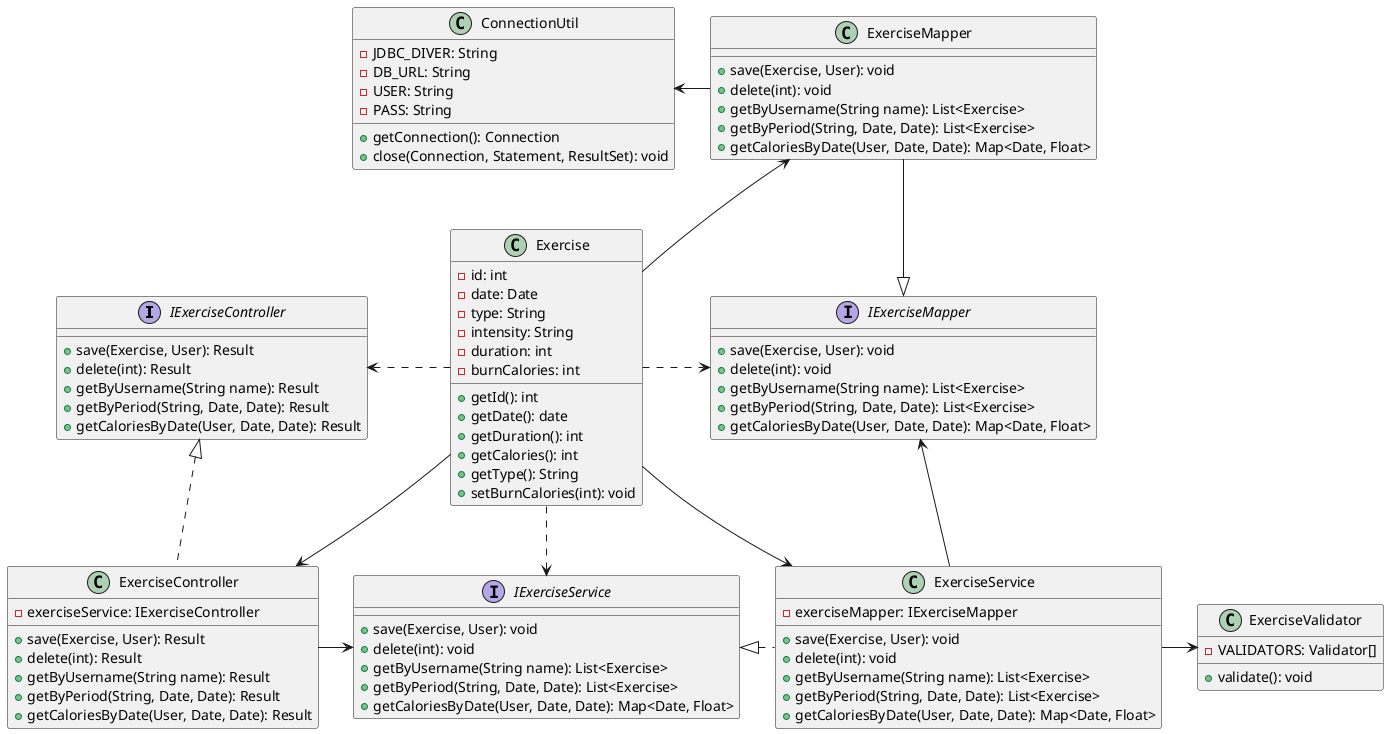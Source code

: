 @startuml
'https://plantuml.com/class-diagram

interface IExerciseController {
  + save(Exercise, User): Result
  + delete(int): Result
  + getByUsername(String name): Result
  + getByPeriod(String, Date, Date): Result
  + getCaloriesByDate(User, Date, Date): Result
}

class ExerciseController {
  - exerciseService: IExerciseController

  + save(Exercise, User): Result
  + delete(int): Result
  + getByUsername(String name): Result
  + getByPeriod(String, Date, Date): Result
  + getCaloriesByDate(User, Date, Date): Result
}

interface IExerciseService {
  + save(Exercise, User): void
  + delete(int): void
  + getByUsername(String name): List<Exercise>
  + getByPeriod(String, Date, Date): List<Exercise>
  + getCaloriesByDate(User, Date, Date): Map<Date, Float>
}

class ExerciseService {
  - exerciseMapper: IExerciseMapper

  + save(Exercise, User): void
  + delete(int): void
  + getByUsername(String name): List<Exercise>
  + getByPeriod(String, Date, Date): List<Exercise>
  + getCaloriesByDate(User, Date, Date): Map<Date, Float>
}

interface IExerciseMapper {
  + save(Exercise, User): void
  + delete(int): void
  + getByUsername(String name): List<Exercise>
  + getByPeriod(String, Date, Date): List<Exercise>
  + getCaloriesByDate(User, Date, Date): Map<Date, Float>
}

class ExerciseMapper {
  + save(Exercise, User): void
  + delete(int): void
  + getByUsername(String name): List<Exercise>
  + getByPeriod(String, Date, Date): List<Exercise>
  + getCaloriesByDate(User, Date, Date): Map<Date, Float>
}

class ConnectionUtil {
  - JDBC_DIVER: String
  - DB_URL: String
  - USER: String
  - PASS: String

  + getConnection(): Connection
  + close(Connection, Statement, ResultSet): void
}

class ExerciseValidator {
  - VALIDATORS: Validator[]

  + validate(): void
}

class Exercise {
  - id: int
  - date: Date
  - type: String
  - intensity: String
  - duration: int
  - burnCalories: int

  + getId(): int
  + getDate(): date
  + getDuration(): int
  + getCalories(): int
  + getType(): String
  + setBurnCalories(int): void
}

IExerciseController <|.down. ExerciseController
ExerciseController -right-> IExerciseService
ExerciseService .left.|> IExerciseService
IExerciseController <.right. Exercise
ExerciseService -up-> IExerciseMapper

ExerciseMapper --|> IExerciseMapper
ConnectionUtil <-right- ExerciseMapper
ExerciseValidator <-left- ExerciseService
Exercise --> ExerciseController
Exercise --> ExerciseService
Exercise -up[hidden]-> ConnectionUtil
IExerciseMapper <.left. Exercise
IExerciseService <.up. Exercise
ExerciseMapper <-- Exercise

@enduml